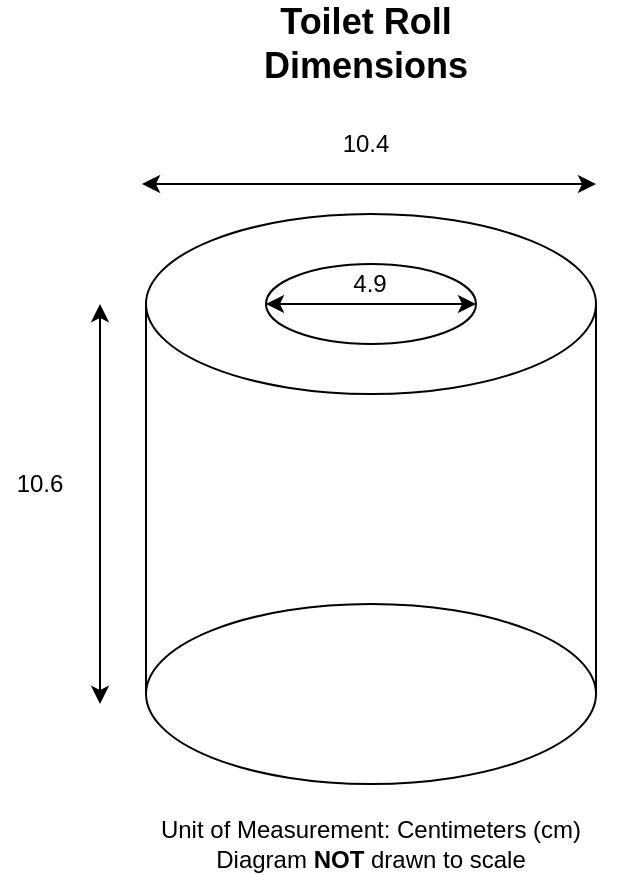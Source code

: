 <mxfile version="14.5.0" type="device"><diagram id="_P1onL1uRTbt_h_gencc" name="Page-1"><mxGraphModel dx="1422" dy="705" grid="1" gridSize="10" guides="1" tooltips="1" connect="1" arrows="1" fold="1" page="1" pageScale="1" pageWidth="850" pageHeight="1100" math="0" shadow="0"><root><mxCell id="0"/><mxCell id="1" parent="0"/><mxCell id="Xy48TfgmjuHC24shk5YY-2" value="" style="ellipse;whiteSpace=wrap;html=1;" vertex="1" parent="1"><mxGeometry x="313" y="175" width="225" height="90" as="geometry"/></mxCell><mxCell id="Xy48TfgmjuHC24shk5YY-1" value="" style="ellipse;whiteSpace=wrap;html=1;" vertex="1" parent="1"><mxGeometry x="373" y="200" width="105" height="40" as="geometry"/></mxCell><mxCell id="Xy48TfgmjuHC24shk5YY-3" value="" style="endArrow=none;html=1;entryX=0;entryY=0.5;entryDx=0;entryDy=0;exitX=0;exitY=0.5;exitDx=0;exitDy=0;" edge="1" parent="1" source="Xy48TfgmjuHC24shk5YY-7" target="Xy48TfgmjuHC24shk5YY-2"><mxGeometry width="50" height="50" relative="1" as="geometry"><mxPoint x="313" y="410" as="sourcePoint"/><mxPoint x="450" y="370" as="targetPoint"/></mxGeometry></mxCell><mxCell id="Xy48TfgmjuHC24shk5YY-4" value="" style="endArrow=none;html=1;entryX=0;entryY=0.5;entryDx=0;entryDy=0;" edge="1" parent="1"><mxGeometry width="50" height="50" relative="1" as="geometry"><mxPoint x="538" y="415" as="sourcePoint"/><mxPoint x="538" y="220" as="targetPoint"/></mxGeometry></mxCell><mxCell id="Xy48TfgmjuHC24shk5YY-7" value="" style="ellipse;whiteSpace=wrap;html=1;" vertex="1" parent="1"><mxGeometry x="313" y="370" width="225" height="90" as="geometry"/></mxCell><mxCell id="Xy48TfgmjuHC24shk5YY-12" value="" style="endArrow=classic;startArrow=classic;html=1;" edge="1" parent="1"><mxGeometry width="50" height="50" relative="1" as="geometry"><mxPoint x="290" y="420" as="sourcePoint"/><mxPoint x="290" y="220" as="targetPoint"/></mxGeometry></mxCell><mxCell id="Xy48TfgmjuHC24shk5YY-14" value="10.6" style="text;html=1;strokeColor=none;fillColor=none;align=center;verticalAlign=middle;whiteSpace=wrap;rounded=0;" vertex="1" parent="1"><mxGeometry x="240" y="300" width="40" height="20" as="geometry"/></mxCell><mxCell id="Xy48TfgmjuHC24shk5YY-15" value="" style="endArrow=classic;startArrow=classic;html=1;" edge="1" parent="1"><mxGeometry width="50" height="50" relative="1" as="geometry"><mxPoint x="311" y="160" as="sourcePoint"/><mxPoint x="538" y="160" as="targetPoint"/></mxGeometry></mxCell><mxCell id="Xy48TfgmjuHC24shk5YY-16" value="10.4" style="text;html=1;strokeColor=none;fillColor=none;align=center;verticalAlign=middle;whiteSpace=wrap;rounded=0;" vertex="1" parent="1"><mxGeometry x="403" y="130" width="40" height="20" as="geometry"/></mxCell><mxCell id="Xy48TfgmjuHC24shk5YY-19" value="" style="endArrow=classic;startArrow=classic;html=1;exitX=0;exitY=0.5;exitDx=0;exitDy=0;entryX=1;entryY=0.5;entryDx=0;entryDy=0;" edge="1" parent="1" source="Xy48TfgmjuHC24shk5YY-1" target="Xy48TfgmjuHC24shk5YY-1"><mxGeometry width="50" height="50" relative="1" as="geometry"><mxPoint x="403" y="240" as="sourcePoint"/><mxPoint x="453" y="190" as="targetPoint"/></mxGeometry></mxCell><mxCell id="Xy48TfgmjuHC24shk5YY-20" value="4.9" style="text;html=1;strokeColor=none;fillColor=none;align=center;verticalAlign=middle;whiteSpace=wrap;rounded=0;" vertex="1" parent="1"><mxGeometry x="405" y="200" width="40" height="20" as="geometry"/></mxCell><mxCell id="Xy48TfgmjuHC24shk5YY-24" value="&lt;b&gt;&lt;font style=&quot;font-size: 18px&quot;&gt;Toilet Roll Dimensions&lt;/font&gt;&lt;/b&gt;" style="text;html=1;strokeColor=none;fillColor=none;align=center;verticalAlign=middle;whiteSpace=wrap;rounded=0;" vertex="1" parent="1"><mxGeometry x="403" y="80" width="40" height="20" as="geometry"/></mxCell><mxCell id="Xy48TfgmjuHC24shk5YY-25" value="Unit of Measurement: Centimeters (cm)&lt;br&gt;Diagram &lt;b&gt;NOT&lt;/b&gt; drawn to scale" style="text;html=1;strokeColor=none;fillColor=none;align=center;verticalAlign=middle;whiteSpace=wrap;rounded=0;" vertex="1" parent="1"><mxGeometry x="314" y="480" width="223" height="20" as="geometry"/></mxCell></root></mxGraphModel></diagram></mxfile>
